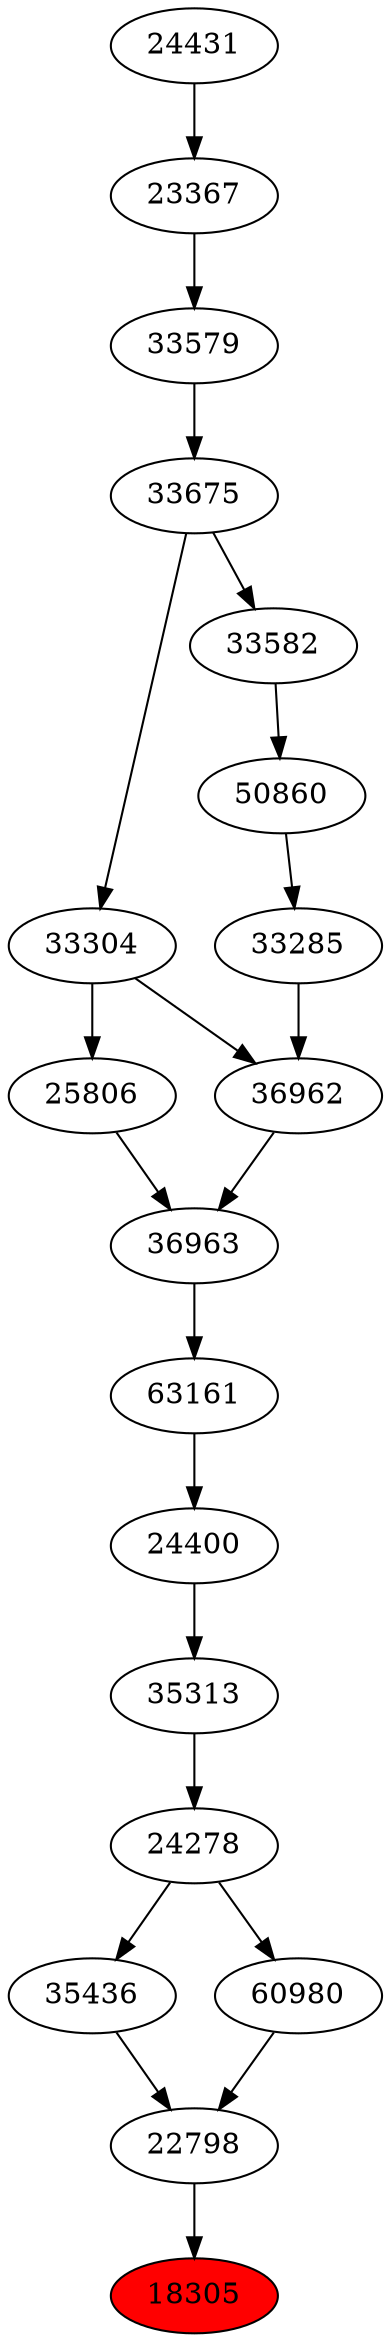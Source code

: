 strict digraph{ 
18305 [label="18305" fillcolor=red style=filled]
22798 -> 18305
22798 [label="22798"]
35436 -> 22798
60980 -> 22798
35436 [label="35436"]
24278 -> 35436
60980 [label="60980"]
24278 -> 60980
24278 [label="24278"]
35313 -> 24278
35313 [label="35313"]
24400 -> 35313
24400 [label="24400"]
63161 -> 24400
63161 [label="63161"]
36963 -> 63161
36963 [label="36963"]
36962 -> 36963
25806 -> 36963
36962 [label="36962"]
33285 -> 36962
33304 -> 36962
25806 [label="25806"]
33304 -> 25806
33285 [label="33285"]
50860 -> 33285
33304 [label="33304"]
33675 -> 33304
50860 [label="50860"]
33582 -> 50860
33675 [label="33675"]
33579 -> 33675
33582 [label="33582"]
33675 -> 33582
33579 [label="33579"]
23367 -> 33579
23367 [label="23367"]
24431 -> 23367
24431 [label="24431"]
}